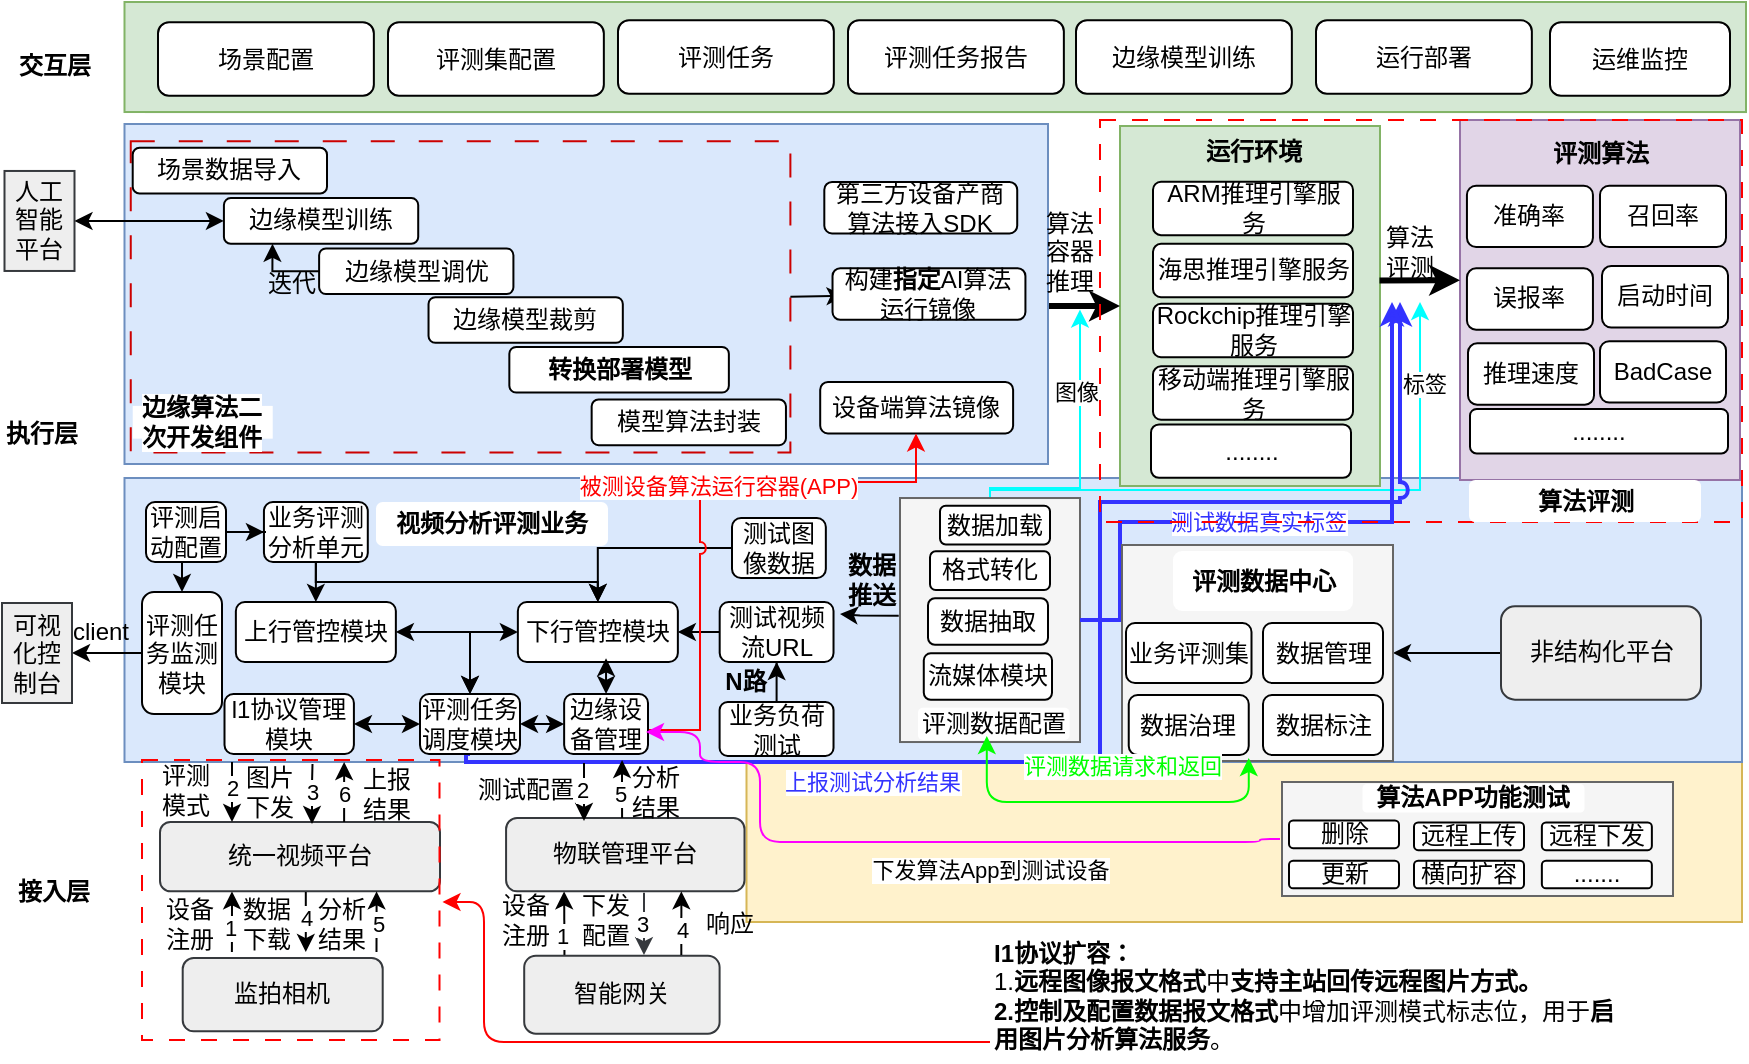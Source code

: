 <mxfile version="21.4.0" type="github">
  <diagram name="Page-1" id="bsfZX9qir-kHV4ePOipt">
    <mxGraphModel dx="1147" dy="712" grid="1" gridSize="10" guides="1" tooltips="1" connect="1" arrows="1" fold="1" page="1" pageScale="1" pageWidth="827" pageHeight="1169" math="0" shadow="0">
      <root>
        <mxCell id="0" />
        <mxCell id="1" parent="0" />
        <mxCell id="0-SAyh4j1Om2BQJU0ODs-10" value="" style="rounded=0;whiteSpace=wrap;html=1;fillColor=#fff2cc;strokeColor=#d6b656;" vertex="1" parent="1">
          <mxGeometry x="392.25" y="420" width="497.75" height="80" as="geometry" />
        </mxCell>
        <mxCell id="0gdX41yuawXqDvsZ0Xbq-2" style="edgeStyle=orthogonalEdgeStyle;rounded=0;orthogonalLoop=1;jettySize=auto;html=1;startArrow=none;startFill=0;endArrow=classic;endFill=1;" parent="1" edge="1">
          <mxGeometry relative="1" as="geometry">
            <mxPoint x="301.07" y="484.67" as="targetPoint" />
            <mxPoint x="301.25" y="520" as="sourcePoint" />
          </mxGeometry>
        </mxCell>
        <mxCell id="0gdX41yuawXqDvsZ0Xbq-3" value="1" style="edgeLabel;html=1;align=center;verticalAlign=middle;resizable=0;points=[];" parent="0gdX41yuawXqDvsZ0Xbq-2" vertex="1" connectable="0">
          <mxGeometry x="-0.142" relative="1" as="geometry">
            <mxPoint x="-1" y="2" as="offset" />
          </mxGeometry>
        </mxCell>
        <mxCell id="0gdX41yuawXqDvsZ0Xbq-6" value="" style="rounded=0;whiteSpace=wrap;html=1;fillColor=#dae8fc;strokeColor=#6c8ebf;" parent="1" vertex="1">
          <mxGeometry x="81.25" y="278" width="808.75" height="142" as="geometry" />
        </mxCell>
        <mxCell id="0gdX41yuawXqDvsZ0Xbq-7" value="" style="rounded=0;whiteSpace=wrap;html=1;fillColor=none;" parent="1" vertex="1">
          <mxGeometry x="92" y="40.01" width="800" height="55" as="geometry" />
        </mxCell>
        <mxCell id="0gdX41yuawXqDvsZ0Xbq-8" value="&lt;b&gt;交互层&lt;/b&gt;" style="rounded=0;whiteSpace=wrap;html=1;strokeColor=none;" parent="1" vertex="1">
          <mxGeometry x="21.25" y="49.17" width="51" height="45" as="geometry" />
        </mxCell>
        <mxCell id="0gdX41yuawXqDvsZ0Xbq-9" value="" style="group;fillColor=#d5e8d4;strokeColor=#82b366;container=0;" parent="1" vertex="1" connectable="0">
          <mxGeometry x="81.25" y="40" width="810.75" height="55.01" as="geometry" />
        </mxCell>
        <mxCell id="0gdX41yuawXqDvsZ0Xbq-10" value="场景配置" style="rounded=1;whiteSpace=wrap;html=1;" parent="1" vertex="1">
          <mxGeometry x="98.004" y="50.167" width="107.925" height="36.667" as="geometry" />
        </mxCell>
        <mxCell id="0gdX41yuawXqDvsZ0Xbq-11" value="评测集配置" style="rounded=1;whiteSpace=wrap;html=1;" parent="1" vertex="1">
          <mxGeometry x="213.0" y="50.167" width="107.925" height="36.667" as="geometry" />
        </mxCell>
        <mxCell id="0gdX41yuawXqDvsZ0Xbq-12" value="评测任务" style="rounded=1;whiteSpace=wrap;html=1;" parent="1" vertex="1">
          <mxGeometry x="327.996" y="49.167" width="107.925" height="36.667" as="geometry" />
        </mxCell>
        <mxCell id="0gdX41yuawXqDvsZ0Xbq-13" value="评测任务报告" style="rounded=1;whiteSpace=wrap;html=1;" parent="1" vertex="1">
          <mxGeometry x="443.003" y="49.167" width="107.925" height="36.667" as="geometry" />
        </mxCell>
        <mxCell id="0gdX41yuawXqDvsZ0Xbq-14" value="运行部署" style="rounded=1;whiteSpace=wrap;html=1;" parent="1" vertex="1">
          <mxGeometry x="677.003" y="49.167" width="107.925" height="36.667" as="geometry" />
        </mxCell>
        <mxCell id="0gdX41yuawXqDvsZ0Xbq-15" value="边缘模型训练" style="rounded=1;whiteSpace=wrap;html=1;" parent="1" vertex="1">
          <mxGeometry x="557.003" y="49.167" width="107.925" height="36.667" as="geometry" />
        </mxCell>
        <mxCell id="0gdX41yuawXqDvsZ0Xbq-16" value="运维监控" style="rounded=1;whiteSpace=wrap;html=1;" parent="1" vertex="1">
          <mxGeometry x="794" y="50.17" width="90" height="36.67" as="geometry" />
        </mxCell>
        <mxCell id="0gdX41yuawXqDvsZ0Xbq-17" value="智能网关" style="rounded=1;whiteSpace=wrap;html=1;fillColor=#eeeeee;strokeColor=#36393d;" parent="1" vertex="1">
          <mxGeometry x="281.1" y="516.83" width="97.7" height="39" as="geometry" />
        </mxCell>
        <mxCell id="0gdX41yuawXqDvsZ0Xbq-18" value="物联管理平台" style="rounded=1;whiteSpace=wrap;html=1;fillColor=#eeeeee;strokeColor=#36393d;" parent="1" vertex="1">
          <mxGeometry x="272.04" y="448" width="119.21" height="36.67" as="geometry" />
        </mxCell>
        <mxCell id="0gdX41yuawXqDvsZ0Xbq-19" value="" style="group" parent="1" vertex="1" connectable="0">
          <mxGeometry x="579" y="102" width="130" height="180" as="geometry" />
        </mxCell>
        <mxCell id="0gdX41yuawXqDvsZ0Xbq-20" value="" style="rounded=0;whiteSpace=wrap;html=1;fillColor=#d5e8d4;strokeColor=#82b366;" parent="0gdX41yuawXqDvsZ0Xbq-19" vertex="1">
          <mxGeometry width="130" height="180" as="geometry" />
        </mxCell>
        <mxCell id="0gdX41yuawXqDvsZ0Xbq-21" value="海思推理引擎服务" style="rounded=1;whiteSpace=wrap;html=1;" parent="0gdX41yuawXqDvsZ0Xbq-19" vertex="1">
          <mxGeometry x="16.5" y="58.916" width="100.0" height="26.684" as="geometry" />
        </mxCell>
        <mxCell id="0gdX41yuawXqDvsZ0Xbq-22" value="ARM推理引擎服务" style="rounded=1;whiteSpace=wrap;html=1;" parent="0gdX41yuawXqDvsZ0Xbq-19" vertex="1">
          <mxGeometry x="16.5" y="27.895" width="100.0" height="26.684" as="geometry" />
        </mxCell>
        <mxCell id="0gdX41yuawXqDvsZ0Xbq-23" value="Rockchip推理引擎服务" style="rounded=1;whiteSpace=wrap;html=1;" parent="0gdX41yuawXqDvsZ0Xbq-19" vertex="1">
          <mxGeometry x="16.5" y="88.937" width="100.0" height="26.684" as="geometry" />
        </mxCell>
        <mxCell id="0gdX41yuawXqDvsZ0Xbq-24" value="移动端推理引擎服务" style="rounded=1;whiteSpace=wrap;html=1;" parent="0gdX41yuawXqDvsZ0Xbq-19" vertex="1">
          <mxGeometry x="16.5" y="120.179" width="100.0" height="26.684" as="geometry" />
        </mxCell>
        <mxCell id="0gdX41yuawXqDvsZ0Xbq-25" value="........" style="rounded=1;whiteSpace=wrap;html=1;" parent="0gdX41yuawXqDvsZ0Xbq-19" vertex="1">
          <mxGeometry x="15.5" y="149.2" width="100.0" height="26.684" as="geometry" />
        </mxCell>
        <mxCell id="0gdX41yuawXqDvsZ0Xbq-26" value="&lt;b&gt;运行环境&lt;/b&gt;" style="text;html=1;strokeColor=none;fillColor=none;align=center;verticalAlign=middle;whiteSpace=wrap;rounded=0;container=0;movable=1;resizable=1;rotatable=1;deletable=1;editable=1;locked=0;connectable=1;" parent="0gdX41yuawXqDvsZ0Xbq-19" vertex="1">
          <mxGeometry x="30.62" y="-2.11" width="71.75" height="30" as="geometry" />
        </mxCell>
        <mxCell id="0gdX41yuawXqDvsZ0Xbq-27" value="" style="group;fillColor=#d5e8d4;strokeColor=#82b366;fillStyle=auto;movable=1;resizable=1;rotatable=1;deletable=1;editable=1;locked=0;connectable=1;" parent="1" vertex="1" connectable="0">
          <mxGeometry x="749" y="99" width="140" height="180" as="geometry" />
        </mxCell>
        <mxCell id="0gdX41yuawXqDvsZ0Xbq-28" value="" style="group;fillColor=#e1d5e7;strokeColor=#9673a6;container=0;movable=1;resizable=1;rotatable=1;deletable=1;editable=1;locked=0;connectable=1;" parent="0gdX41yuawXqDvsZ0Xbq-27" vertex="1" connectable="0">
          <mxGeometry width="140" height="180" as="geometry" />
        </mxCell>
        <mxCell id="0gdX41yuawXqDvsZ0Xbq-29" value="&lt;b&gt;评测算法&lt;/b&gt;" style="text;html=1;strokeColor=none;fillColor=none;align=center;verticalAlign=middle;whiteSpace=wrap;rounded=0;container=0;movable=1;resizable=1;rotatable=1;deletable=1;editable=1;locked=0;connectable=1;" parent="0gdX41yuawXqDvsZ0Xbq-27" vertex="1">
          <mxGeometry x="31.75" y="1.059" width="76.5" height="31.765" as="geometry" />
        </mxCell>
        <mxCell id="0gdX41yuawXqDvsZ0Xbq-30" value="准确率" style="rounded=1;whiteSpace=wrap;html=1;container=0;movable=1;resizable=1;rotatable=1;deletable=1;editable=1;locked=0;connectable=1;" parent="0gdX41yuawXqDvsZ0Xbq-27" vertex="1">
          <mxGeometry x="3.47" y="32.824" width="63" height="30.706" as="geometry" />
        </mxCell>
        <mxCell id="0gdX41yuawXqDvsZ0Xbq-31" value="........" style="rounded=1;whiteSpace=wrap;html=1;container=0;movable=1;resizable=1;rotatable=1;deletable=1;editable=1;locked=0;connectable=1;" parent="0gdX41yuawXqDvsZ0Xbq-27" vertex="1">
          <mxGeometry x="5" y="144.455" width="129" height="22.235" as="geometry" />
        </mxCell>
        <mxCell id="0gdX41yuawXqDvsZ0Xbq-32" value="召回率" style="rounded=1;whiteSpace=wrap;html=1;container=0;movable=1;resizable=1;rotatable=1;deletable=1;editable=1;locked=0;connectable=1;" parent="0gdX41yuawXqDvsZ0Xbq-27" vertex="1">
          <mxGeometry x="70" y="32.824" width="63" height="30.706" as="geometry" />
        </mxCell>
        <mxCell id="0gdX41yuawXqDvsZ0Xbq-33" value="误报率" style="rounded=1;whiteSpace=wrap;html=1;container=0;movable=1;resizable=1;rotatable=1;deletable=1;editable=1;locked=0;connectable=1;" parent="0gdX41yuawXqDvsZ0Xbq-27" vertex="1">
          <mxGeometry x="3.47" y="74.118" width="63" height="30.706" as="geometry" />
        </mxCell>
        <mxCell id="0gdX41yuawXqDvsZ0Xbq-34" value="启动时间" style="rounded=1;whiteSpace=wrap;html=1;container=0;movable=1;resizable=1;rotatable=1;deletable=1;editable=1;locked=0;connectable=1;" parent="0gdX41yuawXqDvsZ0Xbq-27" vertex="1">
          <mxGeometry x="71" y="73.059" width="63" height="30.706" as="geometry" />
        </mxCell>
        <mxCell id="0gdX41yuawXqDvsZ0Xbq-35" value="推理速度" style="rounded=1;whiteSpace=wrap;html=1;container=0;movable=1;resizable=1;rotatable=1;deletable=1;editable=1;locked=0;connectable=1;" parent="0gdX41yuawXqDvsZ0Xbq-27" vertex="1">
          <mxGeometry x="4" y="111.632" width="63" height="30.706" as="geometry" />
        </mxCell>
        <mxCell id="0gdX41yuawXqDvsZ0Xbq-36" value="BadCase" style="rounded=1;whiteSpace=wrap;html=1;container=0;movable=1;resizable=1;rotatable=1;deletable=1;editable=1;locked=0;connectable=1;" parent="0gdX41yuawXqDvsZ0Xbq-27" vertex="1">
          <mxGeometry x="70" y="110.573" width="63" height="30.706" as="geometry" />
        </mxCell>
        <mxCell id="0gdX41yuawXqDvsZ0Xbq-37" value="" style="endArrow=classic;html=1;rounded=0;entryX=0;entryY=0.445;entryDx=0;entryDy=0;strokeWidth=3;entryPerimeter=0;exitX=0.998;exitY=0.429;exitDx=0;exitDy=0;exitPerimeter=0;" parent="1" source="0gdX41yuawXqDvsZ0Xbq-20" target="0gdX41yuawXqDvsZ0Xbq-28" edge="1">
          <mxGeometry width="50" height="50" relative="1" as="geometry">
            <mxPoint x="703" y="185.36" as="sourcePoint" />
            <mxPoint x="736" y="185.65" as="targetPoint" />
          </mxGeometry>
        </mxCell>
        <mxCell id="0gdX41yuawXqDvsZ0Xbq-38" value="" style="endArrow=classic;html=1;rounded=0;entryX=0;entryY=0.5;entryDx=0;entryDy=0;strokeWidth=3;" parent="1" target="0gdX41yuawXqDvsZ0Xbq-20" edge="1">
          <mxGeometry width="50" height="50" relative="1" as="geometry">
            <mxPoint x="539" y="192" as="sourcePoint" />
            <mxPoint x="579" y="185.71" as="targetPoint" />
          </mxGeometry>
        </mxCell>
        <mxCell id="0gdX41yuawXqDvsZ0Xbq-39" value="" style="group" parent="1" vertex="1" connectable="0">
          <mxGeometry x="81.25" y="101" width="461.75" height="170" as="geometry" />
        </mxCell>
        <mxCell id="0gdX41yuawXqDvsZ0Xbq-40" value="" style="rounded=0;whiteSpace=wrap;html=1;fillColor=#dae8fc;strokeColor=#6c8ebf;" parent="0gdX41yuawXqDvsZ0Xbq-39" vertex="1">
          <mxGeometry width="461.75" height="170" as="geometry" />
        </mxCell>
        <mxCell id="0gdX41yuawXqDvsZ0Xbq-41" value="" style="group;fillColor=none;strokeColor=none;" parent="0gdX41yuawXqDvsZ0Xbq-39" vertex="1" connectable="0">
          <mxGeometry x="4.104" y="4.29" width="328.838" height="160" as="geometry" />
        </mxCell>
        <mxCell id="0gdX41yuawXqDvsZ0Xbq-42" value="" style="rounded=0;whiteSpace=wrap;html=1;dashed=1;dashPattern=12 12;fillColor=none;fillStyle=auto;strokeColor=#CC0000;gradientColor=#97d077;" parent="0gdX41yuawXqDvsZ0Xbq-41" vertex="1">
          <mxGeometry x="-0.976" y="4.29" width="329.814" height="155.71" as="geometry" />
        </mxCell>
        <mxCell id="0gdX41yuawXqDvsZ0Xbq-43" value="场景数据导入" style="rounded=1;whiteSpace=wrap;html=1;" parent="0gdX41yuawXqDvsZ0Xbq-41" vertex="1">
          <mxGeometry y="7.619" width="97.147" height="22.857" as="geometry" />
        </mxCell>
        <mxCell id="0gdX41yuawXqDvsZ0Xbq-44" value="边缘模型训练" style="rounded=1;whiteSpace=wrap;html=1;" parent="0gdX41yuawXqDvsZ0Xbq-41" vertex="1">
          <mxGeometry x="45.604" y="32.762" width="97.147" height="22.857" as="geometry" />
        </mxCell>
        <mxCell id="0gdX41yuawXqDvsZ0Xbq-45" style="edgeStyle=orthogonalEdgeStyle;rounded=0;orthogonalLoop=1;jettySize=auto;html=1;exitX=0;exitY=0.5;exitDx=0;exitDy=0;entryX=0.25;entryY=1;entryDx=0;entryDy=0;" parent="0gdX41yuawXqDvsZ0Xbq-41" source="0gdX41yuawXqDvsZ0Xbq-46" target="0gdX41yuawXqDvsZ0Xbq-44" edge="1">
          <mxGeometry relative="1" as="geometry" />
        </mxCell>
        <mxCell id="0gdX41yuawXqDvsZ0Xbq-46" value="边缘模型调优" style="rounded=1;whiteSpace=wrap;html=1;" parent="0gdX41yuawXqDvsZ0Xbq-41" vertex="1">
          <mxGeometry x="93.206" y="57.905" width="97.147" height="22.857" as="geometry" />
        </mxCell>
        <mxCell id="0gdX41yuawXqDvsZ0Xbq-47" value="边缘模型裁剪" style="rounded=1;whiteSpace=wrap;html=1;" parent="0gdX41yuawXqDvsZ0Xbq-41" vertex="1">
          <mxGeometry x="147.911" y="82.286" width="97.147" height="22.857" as="geometry" />
        </mxCell>
        <mxCell id="0gdX41yuawXqDvsZ0Xbq-48" value="模型算法封装" style="rounded=1;whiteSpace=wrap;html=1;" parent="0gdX41yuawXqDvsZ0Xbq-41" vertex="1">
          <mxGeometry x="229.478" y="133.429" width="97.147" height="22.857" as="geometry" />
        </mxCell>
        <mxCell id="0gdX41yuawXqDvsZ0Xbq-49" value="&lt;b&gt;转换部署模型&lt;/b&gt;" style="rounded=1;whiteSpace=wrap;html=1;" parent="0gdX41yuawXqDvsZ0Xbq-41" vertex="1">
          <mxGeometry x="188.318" y="107.15" width="109.758" height="22.86" as="geometry" />
        </mxCell>
        <mxCell id="0gdX41yuawXqDvsZ0Xbq-50" value="" style="endArrow=classic;html=1;rounded=0;exitX=1;exitY=0.5;exitDx=0;exitDy=0;" parent="0gdX41yuawXqDvsZ0Xbq-41" source="0gdX41yuawXqDvsZ0Xbq-42" edge="1">
          <mxGeometry width="50" height="50" relative="1" as="geometry">
            <mxPoint x="281.667" y="81.594" as="sourcePoint" />
            <mxPoint x="355.921" y="81.594" as="targetPoint" />
          </mxGeometry>
        </mxCell>
        <mxCell id="0gdX41yuawXqDvsZ0Xbq-51" value="迭代" style="text;html=1;strokeColor=none;fillColor=none;align=center;verticalAlign=middle;whiteSpace=wrap;rounded=0;" parent="0gdX41yuawXqDvsZ0Xbq-41" vertex="1">
          <mxGeometry x="61.228" y="68.58" width="35.914" height="13.71" as="geometry" />
        </mxCell>
        <mxCell id="0gdX41yuawXqDvsZ0Xbq-52" value="&lt;span style=&quot;background-color: rgb(255, 255, 255);&quot;&gt;边缘算法二次开发组件&lt;/span&gt;" style="text;html=1;strokeColor=none;fillColor=#FFFFFF;align=center;verticalAlign=middle;whiteSpace=wrap;rounded=0;fontStyle=1" parent="0gdX41yuawXqDvsZ0Xbq-41" vertex="1">
          <mxGeometry y="136.66" width="70.001" height="16.39" as="geometry" />
        </mxCell>
        <mxCell id="0gdX41yuawXqDvsZ0Xbq-53" value="构建&lt;b&gt;指定&lt;/b&gt;AI算法运行镜像" style="rounded=1;whiteSpace=wrap;html=1;" parent="0gdX41yuawXqDvsZ0Xbq-39" vertex="1">
          <mxGeometry x="354.008" y="72.14" width="96.454" height="25.71" as="geometry" />
        </mxCell>
        <mxCell id="0gdX41yuawXqDvsZ0Xbq-54" value="第三方设备产商算法接入SDK" style="rounded=1;whiteSpace=wrap;html=1;" parent="0gdX41yuawXqDvsZ0Xbq-39" vertex="1">
          <mxGeometry x="349.904" y="29" width="96.454" height="25.71" as="geometry" />
        </mxCell>
        <mxCell id="0gdX41yuawXqDvsZ0Xbq-55" value="设备端算法镜像" style="rounded=1;whiteSpace=wrap;html=1;" parent="0gdX41yuawXqDvsZ0Xbq-39" vertex="1">
          <mxGeometry x="347.852" y="129" width="96.454" height="25.71" as="geometry" />
        </mxCell>
        <mxCell id="0gdX41yuawXqDvsZ0Xbq-56" value="算法评测" style="text;html=1;strokeColor=none;fillColor=none;align=center;verticalAlign=middle;whiteSpace=wrap;rounded=0;" parent="1" vertex="1">
          <mxGeometry x="709" y="150" width="30" height="29" as="geometry" />
        </mxCell>
        <mxCell id="0gdX41yuawXqDvsZ0Xbq-57" value="&lt;b style=&quot;border-color: var(--border-color);&quot;&gt;接入层&lt;/b&gt;" style="rounded=0;whiteSpace=wrap;html=1;strokeColor=none;" parent="1" vertex="1">
          <mxGeometry x="21.25" y="428" width="50" height="114" as="geometry" />
        </mxCell>
        <mxCell id="0gdX41yuawXqDvsZ0Xbq-58" value="人工智能平台" style="rounded=0;whiteSpace=wrap;html=1;fillColor=#eeeeee;strokeColor=#36393d;" parent="1" vertex="1">
          <mxGeometry x="21.25" y="124.48" width="35" height="50" as="geometry" />
        </mxCell>
        <mxCell id="0gdX41yuawXqDvsZ0Xbq-59" style="edgeStyle=orthogonalEdgeStyle;rounded=0;orthogonalLoop=1;jettySize=auto;html=1;exitX=0;exitY=0.5;exitDx=0;exitDy=0;startArrow=classic;startFill=1;" parent="1" source="0gdX41yuawXqDvsZ0Xbq-44" target="0gdX41yuawXqDvsZ0Xbq-58" edge="1">
          <mxGeometry relative="1" as="geometry" />
        </mxCell>
        <mxCell id="0gdX41yuawXqDvsZ0Xbq-60" value="视频分析评测业务" style="rounded=1;whiteSpace=wrap;html=1;strokeColor=none;fontStyle=1" parent="1" vertex="1">
          <mxGeometry x="207" y="290" width="116" height="22" as="geometry" />
        </mxCell>
        <mxCell id="0gdX41yuawXqDvsZ0Xbq-61" style="edgeStyle=orthogonalEdgeStyle;rounded=0;orthogonalLoop=1;jettySize=auto;html=1;exitX=0.5;exitY=0;exitDx=0;exitDy=0;entryX=0.5;entryY=1;entryDx=0;entryDy=0;startArrow=none;startFill=0;" parent="1" edge="1">
          <mxGeometry relative="1" as="geometry">
            <mxPoint x="135" y="484.67" as="targetPoint" />
            <mxPoint x="134.95" y="515.01" as="sourcePoint" />
            <Array as="points">
              <mxPoint x="135.25" y="490" />
              <mxPoint x="135.25" y="490" />
            </Array>
          </mxGeometry>
        </mxCell>
        <mxCell id="0gdX41yuawXqDvsZ0Xbq-62" value="1" style="edgeLabel;html=1;align=center;verticalAlign=middle;resizable=0;points=[];" parent="0gdX41yuawXqDvsZ0Xbq-61" vertex="1" connectable="0">
          <mxGeometry x="0.712" relative="1" as="geometry">
            <mxPoint x="-1" y="14" as="offset" />
          </mxGeometry>
        </mxCell>
        <mxCell id="0gdX41yuawXqDvsZ0Xbq-63" value="监拍相机" style="rounded=1;whiteSpace=wrap;html=1;fillColor=#eeeeee;strokeColor=#36393d;" parent="1" vertex="1">
          <mxGeometry x="110.35" y="518" width="100" height="36.66" as="geometry" />
        </mxCell>
        <mxCell id="0gdX41yuawXqDvsZ0Xbq-64" value="统一视频平台" style="rounded=1;whiteSpace=wrap;html=1;fillColor=#eeeeee;strokeColor=#36393d;" parent="1" vertex="1">
          <mxGeometry x="99" y="450" width="140" height="34.67" as="geometry" />
        </mxCell>
        <mxCell id="0gdX41yuawXqDvsZ0Xbq-65" style="edgeStyle=orthogonalEdgeStyle;rounded=0;orthogonalLoop=1;jettySize=auto;html=1;startArrow=classic;startFill=1;endArrow=none;endFill=0;" parent="1" edge="1">
          <mxGeometry relative="1" as="geometry">
            <mxPoint x="135" y="420" as="targetPoint" />
            <mxPoint x="135.0" y="450" as="sourcePoint" />
            <Array as="points">
              <mxPoint x="135.25" y="430" />
              <mxPoint x="135.25" y="430" />
            </Array>
          </mxGeometry>
        </mxCell>
        <mxCell id="0gdX41yuawXqDvsZ0Xbq-66" value="2" style="edgeLabel;html=1;align=center;verticalAlign=middle;resizable=0;points=[];" parent="0gdX41yuawXqDvsZ0Xbq-65" vertex="1" connectable="0">
          <mxGeometry x="0.158" relative="1" as="geometry">
            <mxPoint as="offset" />
          </mxGeometry>
        </mxCell>
        <mxCell id="0gdX41yuawXqDvsZ0Xbq-67" value="" style="group" parent="1" vertex="1" connectable="0">
          <mxGeometry x="469" y="290" width="90" height="122" as="geometry" />
        </mxCell>
        <mxCell id="0gdX41yuawXqDvsZ0Xbq-68" style="edgeStyle=orthogonalEdgeStyle;rounded=0;orthogonalLoop=1;jettySize=auto;html=1;exitX=0.5;exitY=0;exitDx=0;exitDy=0;strokeColor=#00FFFF;" parent="0gdX41yuawXqDvsZ0Xbq-67" edge="1">
          <mxGeometry relative="1" as="geometry">
            <mxPoint x="90" y="-96.195" as="targetPoint" />
            <mxPoint x="45" y="0.016" as="sourcePoint" />
            <Array as="points">
              <mxPoint x="45" y="-6.927" />
              <mxPoint x="90" y="-6.927" />
            </Array>
          </mxGeometry>
        </mxCell>
        <mxCell id="0gdX41yuawXqDvsZ0Xbq-69" value="图像" style="edgeLabel;html=1;align=center;verticalAlign=middle;resizable=0;points=[];" parent="0gdX41yuawXqDvsZ0Xbq-68" vertex="1" connectable="0">
          <mxGeometry x="0.234" y="2" relative="1" as="geometry">
            <mxPoint y="-13" as="offset" />
          </mxGeometry>
        </mxCell>
        <mxCell id="0gdX41yuawXqDvsZ0Xbq-70" style="edgeStyle=orthogonalEdgeStyle;rounded=0;orthogonalLoop=1;jettySize=auto;html=1;exitX=0.5;exitY=0;exitDx=0;exitDy=0;strokeColor=#00FFFF;" parent="0gdX41yuawXqDvsZ0Xbq-67" edge="1">
          <mxGeometry relative="1" as="geometry">
            <mxPoint x="260" y="-100" as="targetPoint" />
            <mxPoint x="45" y="2.016" as="sourcePoint" />
            <Array as="points">
              <mxPoint x="45" y="-6" />
              <mxPoint x="260" y="-6" />
            </Array>
          </mxGeometry>
        </mxCell>
        <mxCell id="0gdX41yuawXqDvsZ0Xbq-71" value="标签" style="edgeLabel;html=1;align=center;verticalAlign=middle;resizable=0;points=[];" parent="0gdX41yuawXqDvsZ0Xbq-70" vertex="1" connectable="0">
          <mxGeometry x="0.613" y="1" relative="1" as="geometry">
            <mxPoint x="3" y="-21" as="offset" />
          </mxGeometry>
        </mxCell>
        <mxCell id="0gdX41yuawXqDvsZ0Xbq-72" value="" style="rounded=0;whiteSpace=wrap;html=1;fillColor=#f5f5f5;fontColor=#333333;strokeColor=#666666;" parent="0gdX41yuawXqDvsZ0Xbq-67" vertex="1">
          <mxGeometry y="-1.984" width="90" height="122.0" as="geometry" />
        </mxCell>
        <mxCell id="0gdX41yuawXqDvsZ0Xbq-73" value="数据加载" style="rounded=1;whiteSpace=wrap;html=1;" parent="0gdX41yuawXqDvsZ0Xbq-67" vertex="1">
          <mxGeometry x="20" y="1.835" width="55" height="19.371" as="geometry" />
        </mxCell>
        <mxCell id="0gdX41yuawXqDvsZ0Xbq-74" value="格式转化" style="rounded=1;whiteSpace=wrap;html=1;" parent="0gdX41yuawXqDvsZ0Xbq-67" vertex="1">
          <mxGeometry x="15" y="24.666" width="60" height="19.367" as="geometry" />
        </mxCell>
        <mxCell id="0gdX41yuawXqDvsZ0Xbq-75" value="数据抽取" style="rounded=1;whiteSpace=wrap;html=1;" parent="0gdX41yuawXqDvsZ0Xbq-67" vertex="1">
          <mxGeometry x="14" y="48.125" width="60" height="23.241" as="geometry" />
        </mxCell>
        <mxCell id="0gdX41yuawXqDvsZ0Xbq-76" value="&lt;span style=&quot;background-color: rgb(255, 255, 255);&quot;&gt;评测数据配置&lt;/span&gt;" style="rounded=1;whiteSpace=wrap;html=1;strokeColor=none;fillColor=#FFFFFF;" parent="0gdX41yuawXqDvsZ0Xbq-67" vertex="1">
          <mxGeometry x="9" y="102.857" width="75.79" height="16.167" as="geometry" />
        </mxCell>
        <mxCell id="0gdX41yuawXqDvsZ0Xbq-77" value="流媒体模块" style="rounded=1;whiteSpace=wrap;html=1;" parent="0gdX41yuawXqDvsZ0Xbq-67" vertex="1">
          <mxGeometry x="11.89" y="75.65" width="64.11" height="23.24" as="geometry" />
        </mxCell>
        <mxCell id="0gdX41yuawXqDvsZ0Xbq-78" style="edgeStyle=orthogonalEdgeStyle;rounded=0;orthogonalLoop=1;jettySize=auto;html=1;entryX=1;entryY=0.5;entryDx=0;entryDy=0;exitX=-0.007;exitY=0.482;exitDx=0;exitDy=0;exitPerimeter=0;" parent="1" source="0gdX41yuawXqDvsZ0Xbq-72" edge="1">
          <mxGeometry relative="1" as="geometry">
            <mxPoint x="469" y="347.486" as="sourcePoint" />
            <mxPoint x="439" y="346" as="targetPoint" />
            <Array as="points">
              <mxPoint x="449" y="346" />
            </Array>
          </mxGeometry>
        </mxCell>
        <mxCell id="0gdX41yuawXqDvsZ0Xbq-79" value="测试图像数据" style="rounded=1;whiteSpace=wrap;html=1;" parent="1" vertex="1">
          <mxGeometry x="385" y="298" width="46.92" height="30" as="geometry" />
        </mxCell>
        <mxCell id="0gdX41yuawXqDvsZ0Xbq-80" value="测试视频流URL" style="rounded=1;whiteSpace=wrap;html=1;" parent="1" vertex="1">
          <mxGeometry x="378.84" y="340" width="56.92" height="30" as="geometry" />
        </mxCell>
        <mxCell id="0gdX41yuawXqDvsZ0Xbq-81" value="业务评测分析单元" style="rounded=1;whiteSpace=wrap;html=1;" parent="1" vertex="1">
          <mxGeometry x="150.97" y="290" width="51.93" height="30" as="geometry" />
        </mxCell>
        <mxCell id="0gdX41yuawXqDvsZ0Xbq-82" value="上行管控模块" style="rounded=1;whiteSpace=wrap;html=1;" parent="1" vertex="1">
          <mxGeometry x="136.93" y="340" width="80" height="30" as="geometry" />
        </mxCell>
        <mxCell id="0gdX41yuawXqDvsZ0Xbq-83" style="edgeStyle=orthogonalEdgeStyle;rounded=0;orthogonalLoop=1;jettySize=auto;html=1;exitX=0.5;exitY=1;exitDx=0;exitDy=0;entryX=0.5;entryY=0;entryDx=0;entryDy=0;" parent="1" source="0gdX41yuawXqDvsZ0Xbq-81" target="0gdX41yuawXqDvsZ0Xbq-82" edge="1">
          <mxGeometry relative="1" as="geometry" />
        </mxCell>
        <mxCell id="0gdX41yuawXqDvsZ0Xbq-84" value="下行管控模块" style="rounded=1;whiteSpace=wrap;html=1;" parent="1" vertex="1">
          <mxGeometry x="277.93" y="340" width="80" height="30" as="geometry" />
        </mxCell>
        <mxCell id="0gdX41yuawXqDvsZ0Xbq-85" style="edgeStyle=orthogonalEdgeStyle;rounded=0;orthogonalLoop=1;jettySize=auto;html=1;exitX=0;exitY=0.5;exitDx=0;exitDy=0;entryX=0.5;entryY=0;entryDx=0;entryDy=0;" parent="1" source="0gdX41yuawXqDvsZ0Xbq-79" target="0gdX41yuawXqDvsZ0Xbq-84" edge="1">
          <mxGeometry relative="1" as="geometry" />
        </mxCell>
        <mxCell id="0gdX41yuawXqDvsZ0Xbq-86" style="edgeStyle=orthogonalEdgeStyle;rounded=0;orthogonalLoop=1;jettySize=auto;html=1;entryX=1;entryY=0.5;entryDx=0;entryDy=0;" parent="1" source="0gdX41yuawXqDvsZ0Xbq-80" target="0gdX41yuawXqDvsZ0Xbq-84" edge="1">
          <mxGeometry relative="1" as="geometry" />
        </mxCell>
        <mxCell id="0gdX41yuawXqDvsZ0Xbq-87" style="edgeStyle=orthogonalEdgeStyle;rounded=0;orthogonalLoop=1;jettySize=auto;html=1;entryX=0.5;entryY=0;entryDx=0;entryDy=0;exitX=0.5;exitY=1;exitDx=0;exitDy=0;" parent="1" source="0gdX41yuawXqDvsZ0Xbq-81" target="0gdX41yuawXqDvsZ0Xbq-84" edge="1">
          <mxGeometry relative="1" as="geometry">
            <mxPoint x="161" y="320" as="sourcePoint" />
            <Array as="points">
              <mxPoint x="177" y="330" />
              <mxPoint x="318" y="330" />
            </Array>
          </mxGeometry>
        </mxCell>
        <mxCell id="0gdX41yuawXqDvsZ0Xbq-88" style="edgeStyle=orthogonalEdgeStyle;rounded=0;orthogonalLoop=1;jettySize=auto;html=1;exitX=0.5;exitY=1;exitDx=0;exitDy=0;strokeColor=#3333FF;strokeWidth=2;jumpStyle=arc;" parent="1" source="0gdX41yuawXqDvsZ0Xbq-90" edge="1">
          <mxGeometry relative="1" as="geometry">
            <mxPoint x="719" y="190" as="targetPoint" />
            <Array as="points">
              <mxPoint x="252" y="420" />
              <mxPoint x="569" y="420" />
              <mxPoint x="569" y="290" />
              <mxPoint x="719" y="290" />
            </Array>
          </mxGeometry>
        </mxCell>
        <mxCell id="0gdX41yuawXqDvsZ0Xbq-89" value="&lt;font color=&quot;#3333ff&quot;&gt;上报测试分析结果&lt;/font&gt;" style="edgeLabel;html=1;align=center;verticalAlign=middle;resizable=0;points=[];" parent="0gdX41yuawXqDvsZ0Xbq-88" vertex="1" connectable="0">
          <mxGeometry x="0.914" y="1" relative="1" as="geometry">
            <mxPoint x="-263" y="210" as="offset" />
          </mxGeometry>
        </mxCell>
        <mxCell id="0gdX41yuawXqDvsZ0Xbq-90" value="评测任务调度模块" style="rounded=1;whiteSpace=wrap;html=1;" parent="1" vertex="1">
          <mxGeometry x="229" y="386" width="50" height="30" as="geometry" />
        </mxCell>
        <mxCell id="0gdX41yuawXqDvsZ0Xbq-91" style="edgeStyle=orthogonalEdgeStyle;rounded=0;orthogonalLoop=1;jettySize=auto;html=1;exitX=1;exitY=0.5;exitDx=0;exitDy=0;entryX=0.5;entryY=0;entryDx=0;entryDy=0;startArrow=classic;startFill=1;" parent="1" source="0gdX41yuawXqDvsZ0Xbq-82" target="0gdX41yuawXqDvsZ0Xbq-90" edge="1">
          <mxGeometry relative="1" as="geometry" />
        </mxCell>
        <mxCell id="0gdX41yuawXqDvsZ0Xbq-92" style="edgeStyle=orthogonalEdgeStyle;rounded=0;orthogonalLoop=1;jettySize=auto;html=1;exitX=0;exitY=0.5;exitDx=0;exitDy=0;entryX=0.5;entryY=0;entryDx=0;entryDy=0;startArrow=classic;startFill=1;" parent="1" source="0gdX41yuawXqDvsZ0Xbq-84" target="0gdX41yuawXqDvsZ0Xbq-90" edge="1">
          <mxGeometry relative="1" as="geometry">
            <mxPoint x="249" y="370" as="targetPoint" />
          </mxGeometry>
        </mxCell>
        <mxCell id="0gdX41yuawXqDvsZ0Xbq-93" style="edgeStyle=orthogonalEdgeStyle;rounded=0;orthogonalLoop=1;jettySize=auto;html=1;entryX=0;entryY=0.5;entryDx=0;entryDy=0;" parent="1" source="0gdX41yuawXqDvsZ0Xbq-94" target="0gdX41yuawXqDvsZ0Xbq-81" edge="1">
          <mxGeometry relative="1" as="geometry" />
        </mxCell>
        <mxCell id="0gdX41yuawXqDvsZ0Xbq-94" value="评测启动配置" style="rounded=1;whiteSpace=wrap;html=1;" parent="1" vertex="1">
          <mxGeometry x="92" y="290" width="40" height="30" as="geometry" />
        </mxCell>
        <mxCell id="0gdX41yuawXqDvsZ0Xbq-95" style="edgeStyle=orthogonalEdgeStyle;rounded=0;orthogonalLoop=1;jettySize=auto;html=1;exitX=1;exitY=0.5;exitDx=0;exitDy=0;entryX=0;entryY=0.5;entryDx=0;entryDy=0;startArrow=classic;startFill=1;" parent="1" source="0gdX41yuawXqDvsZ0Xbq-96" target="0gdX41yuawXqDvsZ0Xbq-90" edge="1">
          <mxGeometry relative="1" as="geometry" />
        </mxCell>
        <mxCell id="0gdX41yuawXqDvsZ0Xbq-96" value="l1协议管理模块" style="rounded=1;whiteSpace=wrap;html=1;" parent="1" vertex="1">
          <mxGeometry x="131.25" y="386" width="64.7" height="30" as="geometry" />
        </mxCell>
        <mxCell id="0gdX41yuawXqDvsZ0Xbq-97" style="edgeStyle=orthogonalEdgeStyle;rounded=0;orthogonalLoop=1;jettySize=auto;html=1;exitX=0.5;exitY=1;exitDx=0;exitDy=0;entryX=0.5;entryY=0;entryDx=0;entryDy=0;startArrow=classic;startFill=1;endArrow=none;endFill=0;" parent="1" edge="1">
          <mxGeometry relative="1" as="geometry">
            <mxPoint x="330.035" y="419.0" as="sourcePoint" />
            <mxPoint x="330.04" y="448" as="targetPoint" />
            <Array as="points">
              <mxPoint x="330.25" y="430" />
              <mxPoint x="330.25" y="430" />
            </Array>
          </mxGeometry>
        </mxCell>
        <mxCell id="0gdX41yuawXqDvsZ0Xbq-98" value="5" style="edgeLabel;html=1;align=center;verticalAlign=middle;resizable=0;points=[];" parent="0gdX41yuawXqDvsZ0Xbq-97" vertex="1" connectable="0">
          <mxGeometry x="0.163" relative="1" as="geometry">
            <mxPoint x="-1" as="offset" />
          </mxGeometry>
        </mxCell>
        <mxCell id="0gdX41yuawXqDvsZ0Xbq-99" style="edgeStyle=orthogonalEdgeStyle;rounded=0;orthogonalLoop=1;jettySize=auto;html=1;exitX=0.5;exitY=0;exitDx=0;exitDy=0;entryX=0.551;entryY=0.938;entryDx=0;entryDy=0;entryPerimeter=0;startArrow=classic;startFill=1;" parent="1" source="0gdX41yuawXqDvsZ0Xbq-104" target="0gdX41yuawXqDvsZ0Xbq-84" edge="1">
          <mxGeometry relative="1" as="geometry" />
        </mxCell>
        <mxCell id="0gdX41yuawXqDvsZ0Xbq-100" style="edgeStyle=orthogonalEdgeStyle;rounded=0;orthogonalLoop=1;jettySize=auto;html=1;exitX=1;exitY=0.5;exitDx=0;exitDy=0;entryX=0.5;entryY=1;entryDx=0;entryDy=0;jumpStyle=arc;strokeColor=#FF0000;" parent="1" source="0gdX41yuawXqDvsZ0Xbq-104" target="0gdX41yuawXqDvsZ0Xbq-55" edge="1">
          <mxGeometry relative="1" as="geometry">
            <Array as="points">
              <mxPoint x="343" y="404" />
              <mxPoint x="369" y="404" />
              <mxPoint x="369" y="280" />
              <mxPoint x="477" y="280" />
              <mxPoint x="477" y="256" />
            </Array>
          </mxGeometry>
        </mxCell>
        <mxCell id="0gdX41yuawXqDvsZ0Xbq-101" value="&lt;font color=&quot;#ff0000&quot;&gt;被测设备算法运行容器(APP)&lt;/font&gt;" style="edgeLabel;html=1;align=center;verticalAlign=middle;resizable=0;points=[];" parent="0gdX41yuawXqDvsZ0Xbq-100" vertex="1" connectable="0">
          <mxGeometry x="0.306" y="1" relative="1" as="geometry">
            <mxPoint x="-25" y="3" as="offset" />
          </mxGeometry>
        </mxCell>
        <mxCell id="0gdX41yuawXqDvsZ0Xbq-104" value="边缘设备管理" style="rounded=1;whiteSpace=wrap;html=1;" parent="1" vertex="1">
          <mxGeometry x="301.07" y="386" width="41.93" height="30" as="geometry" />
        </mxCell>
        <mxCell id="0gdX41yuawXqDvsZ0Xbq-105" style="edgeStyle=orthogonalEdgeStyle;rounded=0;orthogonalLoop=1;jettySize=auto;html=1;exitX=1;exitY=0.5;exitDx=0;exitDy=0;entryX=0;entryY=0.5;entryDx=0;entryDy=0;startArrow=classic;startFill=1;" parent="1" source="0gdX41yuawXqDvsZ0Xbq-90" target="0gdX41yuawXqDvsZ0Xbq-104" edge="1">
          <mxGeometry relative="1" as="geometry" />
        </mxCell>
        <mxCell id="0gdX41yuawXqDvsZ0Xbq-106" value="&lt;b&gt;数据推送&lt;/b&gt;" style="text;html=1;strokeColor=none;fillColor=none;align=center;verticalAlign=middle;whiteSpace=wrap;rounded=0;" parent="1" vertex="1">
          <mxGeometry x="440" y="314" width="30" height="30" as="geometry" />
        </mxCell>
        <mxCell id="0gdX41yuawXqDvsZ0Xbq-107" style="edgeStyle=orthogonalEdgeStyle;rounded=0;orthogonalLoop=1;jettySize=auto;html=1;exitX=1;exitY=0.5;exitDx=0;exitDy=0;entryX=1;entryY=0.5;entryDx=0;entryDy=0;" parent="1" source="0gdX41yuawXqDvsZ0Xbq-82" target="0gdX41yuawXqDvsZ0Xbq-82" edge="1">
          <mxGeometry relative="1" as="geometry" />
        </mxCell>
        <mxCell id="0gdX41yuawXqDvsZ0Xbq-108" style="edgeStyle=orthogonalEdgeStyle;rounded=0;orthogonalLoop=1;jettySize=auto;html=1;exitX=1;exitY=0.5;exitDx=0;exitDy=0;strokeColor=#3333FF;strokeWidth=2;" parent="1" source="0gdX41yuawXqDvsZ0Xbq-72" edge="1">
          <mxGeometry relative="1" as="geometry">
            <mxPoint x="715" y="190" as="targetPoint" />
            <Array as="points">
              <mxPoint x="579" y="349" />
              <mxPoint x="579" y="300" />
              <mxPoint x="715" y="300" />
            </Array>
          </mxGeometry>
        </mxCell>
        <mxCell id="0gdX41yuawXqDvsZ0Xbq-109" value="&lt;font color=&quot;#3333ff&quot;&gt;测试数据真实标签&lt;/font&gt;" style="edgeLabel;html=1;align=center;verticalAlign=middle;resizable=0;points=[];" parent="0gdX41yuawXqDvsZ0Xbq-108" vertex="1" connectable="0">
          <mxGeometry x="-0.125" relative="1" as="geometry">
            <mxPoint as="offset" />
          </mxGeometry>
        </mxCell>
        <mxCell id="0gdX41yuawXqDvsZ0Xbq-110" style="edgeStyle=orthogonalEdgeStyle;rounded=0;orthogonalLoop=1;jettySize=auto;html=1;entryX=0.5;entryY=1;entryDx=0;entryDy=0;" parent="1" source="0gdX41yuawXqDvsZ0Xbq-111" target="0gdX41yuawXqDvsZ0Xbq-80" edge="1">
          <mxGeometry relative="1" as="geometry" />
        </mxCell>
        <mxCell id="0gdX41yuawXqDvsZ0Xbq-111" value="业务负荷测试" style="rounded=1;whiteSpace=wrap;html=1;" parent="1" vertex="1">
          <mxGeometry x="378.8" y="390" width="56.96" height="27" as="geometry" />
        </mxCell>
        <mxCell id="0gdX41yuawXqDvsZ0Xbq-112" value="&lt;b&gt;N路&lt;/b&gt;" style="text;html=1;strokeColor=none;fillColor=none;align=center;verticalAlign=middle;whiteSpace=wrap;rounded=0;" parent="1" vertex="1">
          <mxGeometry x="376.8" y="372" width="30" height="16" as="geometry" />
        </mxCell>
        <mxCell id="0gdX41yuawXqDvsZ0Xbq-120" value="评测任务监测模块" style="rounded=1;whiteSpace=wrap;html=1;" parent="1" vertex="1">
          <mxGeometry x="90" y="335" width="40" height="61" as="geometry" />
        </mxCell>
        <mxCell id="0gdX41yuawXqDvsZ0Xbq-121" style="edgeStyle=orthogonalEdgeStyle;rounded=0;orthogonalLoop=1;jettySize=auto;html=1;exitX=0.5;exitY=1;exitDx=0;exitDy=0;entryX=0.5;entryY=0;entryDx=0;entryDy=0;" parent="1" source="0gdX41yuawXqDvsZ0Xbq-94" target="0gdX41yuawXqDvsZ0Xbq-120" edge="1">
          <mxGeometry relative="1" as="geometry" />
        </mxCell>
        <mxCell id="0gdX41yuawXqDvsZ0Xbq-122" style="edgeStyle=orthogonalEdgeStyle;rounded=0;orthogonalLoop=1;jettySize=auto;html=1;exitX=1;exitY=0.5;exitDx=0;exitDy=0;entryX=0;entryY=0.5;entryDx=0;entryDy=0;startArrow=classic;startFill=1;endArrow=none;endFill=0;" parent="1" source="0gdX41yuawXqDvsZ0Xbq-123" target="0gdX41yuawXqDvsZ0Xbq-120" edge="1">
          <mxGeometry relative="1" as="geometry" />
        </mxCell>
        <mxCell id="0gdX41yuawXqDvsZ0Xbq-123" value="可视化控制台" style="rounded=0;whiteSpace=wrap;html=1;fillColor=#eeeeee;strokeColor=#36393d;" parent="1" vertex="1">
          <mxGeometry x="20" y="340.5" width="35" height="50" as="geometry" />
        </mxCell>
        <mxCell id="0gdX41yuawXqDvsZ0Xbq-124" value="client" style="text;html=1;strokeColor=none;fillColor=none;align=center;verticalAlign=middle;whiteSpace=wrap;rounded=0;" parent="1" vertex="1">
          <mxGeometry x="58.25" y="346" width="23" height="18" as="geometry" />
        </mxCell>
        <mxCell id="0-SAyh4j1Om2BQJU0ODs-2" style="edgeStyle=orthogonalEdgeStyle;rounded=0;orthogonalLoop=1;jettySize=auto;html=1;exitX=0;exitY=0.5;exitDx=0;exitDy=0;entryX=1;entryY=0.5;entryDx=0;entryDy=0;" edge="1" parent="1" source="0gdX41yuawXqDvsZ0Xbq-125" target="0gdX41yuawXqDvsZ0Xbq-128">
          <mxGeometry relative="1" as="geometry" />
        </mxCell>
        <mxCell id="0gdX41yuawXqDvsZ0Xbq-125" value="非结构化平台" style="rounded=1;whiteSpace=wrap;html=1;fillColor=#eeeeee;strokeColor=#36393d;" parent="1" vertex="1">
          <mxGeometry x="769.5" y="342.16" width="100" height="46.67" as="geometry" />
        </mxCell>
        <mxCell id="0gdX41yuawXqDvsZ0Xbq-128" value="" style="rounded=0;whiteSpace=wrap;html=1;fillColor=#f5f5f5;fontColor=#333333;strokeColor=#666666;" parent="1" vertex="1">
          <mxGeometry x="580" y="311.5" width="135.5" height="108" as="geometry" />
        </mxCell>
        <mxCell id="0gdX41yuawXqDvsZ0Xbq-130" value="评测数据中心" style="rounded=1;whiteSpace=wrap;html=1;strokeColor=none;fontStyle=1" parent="1" vertex="1">
          <mxGeometry x="605.5" y="314.5" width="90" height="30" as="geometry" />
        </mxCell>
        <mxCell id="0gdX41yuawXqDvsZ0Xbq-131" value="数据治理" style="rounded=1;whiteSpace=wrap;html=1;strokeColor=default;" parent="1" vertex="1">
          <mxGeometry x="583.37" y="386.5" width="60" height="30" as="geometry" />
        </mxCell>
        <mxCell id="0gdX41yuawXqDvsZ0Xbq-132" value="数据标注" style="rounded=1;whiteSpace=wrap;html=1;strokeColor=default;" parent="1" vertex="1">
          <mxGeometry x="650.5" y="386.5" width="60" height="30" as="geometry" />
        </mxCell>
        <mxCell id="0gdX41yuawXqDvsZ0Xbq-133" value="业务评测集" style="rounded=1;whiteSpace=wrap;html=1;strokeColor=default;" parent="1" vertex="1">
          <mxGeometry x="582" y="350.5" width="62.75" height="30" as="geometry" />
        </mxCell>
        <mxCell id="0gdX41yuawXqDvsZ0Xbq-134" value="数据管理" style="rounded=1;whiteSpace=wrap;html=1;strokeColor=default;" parent="1" vertex="1">
          <mxGeometry x="650.5" y="350.5" width="60" height="30" as="geometry" />
        </mxCell>
        <mxCell id="0gdX41yuawXqDvsZ0Xbq-135" value="算法容器推理" style="text;html=1;strokeColor=none;fillColor=none;align=center;verticalAlign=middle;whiteSpace=wrap;rounded=0;" parent="1" vertex="1">
          <mxGeometry x="539" y="150" width="30" height="29" as="geometry" />
        </mxCell>
        <mxCell id="0gdX41yuawXqDvsZ0Xbq-136" style="edgeStyle=orthogonalEdgeStyle;rounded=0;orthogonalLoop=1;jettySize=auto;html=1;exitX=0.5;exitY=0;exitDx=0;exitDy=0;entryX=0.5;entryY=1;entryDx=0;entryDy=0;startArrow=none;startFill=0;" parent="1" edge="1">
          <mxGeometry relative="1" as="geometry">
            <mxPoint x="207.3" y="484.67" as="targetPoint" />
            <mxPoint x="207.25" y="515.01" as="sourcePoint" />
            <Array as="points">
              <mxPoint x="207.25" y="490" />
              <mxPoint x="207.25" y="490" />
            </Array>
          </mxGeometry>
        </mxCell>
        <mxCell id="0gdX41yuawXqDvsZ0Xbq-137" value="5" style="edgeLabel;html=1;align=center;verticalAlign=middle;resizable=0;points=[];" parent="0gdX41yuawXqDvsZ0Xbq-136" vertex="1" connectable="0">
          <mxGeometry x="-0.186" relative="1" as="geometry">
            <mxPoint y="-2" as="offset" />
          </mxGeometry>
        </mxCell>
        <mxCell id="0gdX41yuawXqDvsZ0Xbq-138" style="edgeStyle=orthogonalEdgeStyle;rounded=0;orthogonalLoop=1;jettySize=auto;html=1;exitX=0.5;exitY=0;exitDx=0;exitDy=0;entryX=0.5;entryY=1;entryDx=0;entryDy=0;startArrow=classic;startFill=1;endArrow=none;endFill=0;" parent="1" edge="1">
          <mxGeometry relative="1" as="geometry">
            <mxPoint x="171.9" y="485.01" as="targetPoint" />
            <mxPoint x="171.9" y="515.01" as="sourcePoint" />
            <Array as="points">
              <mxPoint x="172.25" y="500" />
              <mxPoint x="172.25" y="500" />
            </Array>
          </mxGeometry>
        </mxCell>
        <mxCell id="0gdX41yuawXqDvsZ0Xbq-139" value="4" style="edgeLabel;html=1;align=center;verticalAlign=middle;resizable=0;points=[];" parent="0gdX41yuawXqDvsZ0Xbq-138" vertex="1" connectable="0">
          <mxGeometry x="0.34" relative="1" as="geometry">
            <mxPoint y="3" as="offset" />
          </mxGeometry>
        </mxCell>
        <mxCell id="0gdX41yuawXqDvsZ0Xbq-140" style="edgeStyle=orthogonalEdgeStyle;rounded=0;orthogonalLoop=1;jettySize=auto;html=1;entryX=0.5;entryY=1;entryDx=0;entryDy=0;startArrow=classic;startFill=1;endArrow=none;endFill=0;fillColor=#eeeeee;strokeColor=#36393d;exitX=0.613;exitY=-0.007;exitDx=0;exitDy=0;exitPerimeter=0;" parent="1" source="0gdX41yuawXqDvsZ0Xbq-17" edge="1">
          <mxGeometry relative="1" as="geometry">
            <mxPoint x="341" y="485.34" as="targetPoint" />
            <mxPoint x="341.214" y="513.06" as="sourcePoint" />
            <Array as="points">
              <mxPoint x="341" y="510" />
              <mxPoint x="341" y="510" />
            </Array>
          </mxGeometry>
        </mxCell>
        <mxCell id="0gdX41yuawXqDvsZ0Xbq-141" value="3" style="edgeLabel;html=1;align=center;verticalAlign=middle;resizable=0;points=[];" parent="0gdX41yuawXqDvsZ0Xbq-140" vertex="1" connectable="0">
          <mxGeometry x="0.229" y="1" relative="1" as="geometry">
            <mxPoint y="3" as="offset" />
          </mxGeometry>
        </mxCell>
        <mxCell id="0gdX41yuawXqDvsZ0Xbq-142" style="edgeStyle=orthogonalEdgeStyle;rounded=0;orthogonalLoop=1;jettySize=auto;html=1;entryX=0.5;entryY=1;entryDx=0;entryDy=0;startArrow=none;startFill=0;endArrow=classic;endFill=1;exitX=0.804;exitY=-0.008;exitDx=0;exitDy=0;exitPerimeter=0;" parent="1" source="0gdX41yuawXqDvsZ0Xbq-17" edge="1">
          <mxGeometry relative="1" as="geometry">
            <mxPoint x="359.69" y="484.67" as="targetPoint" />
            <mxPoint x="359.87" y="510" as="sourcePoint" />
            <Array as="points" />
          </mxGeometry>
        </mxCell>
        <mxCell id="0gdX41yuawXqDvsZ0Xbq-143" value="4" style="edgeLabel;html=1;align=center;verticalAlign=middle;resizable=0;points=[];" parent="0gdX41yuawXqDvsZ0Xbq-142" vertex="1" connectable="0">
          <mxGeometry x="0.101" relative="1" as="geometry">
            <mxPoint y="5" as="offset" />
          </mxGeometry>
        </mxCell>
        <mxCell id="0gdX41yuawXqDvsZ0Xbq-144" value="评测模式" style="text;html=1;strokeColor=none;fillColor=none;align=center;verticalAlign=middle;whiteSpace=wrap;rounded=0;" parent="1" vertex="1">
          <mxGeometry x="97" y="424" width="30" height="20" as="geometry" />
        </mxCell>
        <mxCell id="0gdX41yuawXqDvsZ0Xbq-145" value="设备注册" style="text;html=1;strokeColor=none;fillColor=none;align=center;verticalAlign=middle;whiteSpace=wrap;rounded=0;" parent="1" vertex="1">
          <mxGeometry x="99" y="490.67" width="30" height="20" as="geometry" />
        </mxCell>
        <mxCell id="0gdX41yuawXqDvsZ0Xbq-146" value="图片下发" style="text;html=1;strokeColor=none;fillColor=none;align=center;verticalAlign=middle;whiteSpace=wrap;rounded=0;" parent="1" vertex="1">
          <mxGeometry x="136.93" y="430" width="34.32" height="10" as="geometry" />
        </mxCell>
        <mxCell id="0gdX41yuawXqDvsZ0Xbq-147" value="数据下载" style="text;html=1;strokeColor=none;fillColor=none;align=center;verticalAlign=middle;whiteSpace=wrap;rounded=0;" parent="1" vertex="1">
          <mxGeometry x="138.05" y="492.67" width="29.2" height="16" as="geometry" />
        </mxCell>
        <mxCell id="0gdX41yuawXqDvsZ0Xbq-148" value="分析结果" style="text;html=1;strokeColor=none;fillColor=none;align=center;verticalAlign=middle;whiteSpace=wrap;rounded=0;" parent="1" vertex="1">
          <mxGeometry x="177.15" y="492.67" width="25.75" height="16" as="geometry" />
        </mxCell>
        <mxCell id="0gdX41yuawXqDvsZ0Xbq-149" style="edgeStyle=orthogonalEdgeStyle;rounded=0;orthogonalLoop=1;jettySize=auto;html=1;startArrow=none;startFill=0;endArrow=classic;endFill=1;" parent="1" edge="1">
          <mxGeometry relative="1" as="geometry">
            <mxPoint x="191.06" y="420" as="targetPoint" />
            <mxPoint x="191.06" y="450" as="sourcePoint" />
          </mxGeometry>
        </mxCell>
        <mxCell id="0gdX41yuawXqDvsZ0Xbq-150" value="6" style="edgeLabel;html=1;align=center;verticalAlign=middle;resizable=0;points=[];" parent="0gdX41yuawXqDvsZ0Xbq-149" vertex="1" connectable="0">
          <mxGeometry x="-0.2" relative="1" as="geometry">
            <mxPoint y="-2" as="offset" />
          </mxGeometry>
        </mxCell>
        <mxCell id="0gdX41yuawXqDvsZ0Xbq-151" style="edgeStyle=orthogonalEdgeStyle;rounded=0;orthogonalLoop=1;jettySize=auto;html=1;startArrow=classic;startFill=1;endArrow=none;endFill=0;" parent="1" edge="1">
          <mxGeometry relative="1" as="geometry">
            <mxPoint x="175.25" y="421" as="targetPoint" />
            <mxPoint x="175.0" y="451" as="sourcePoint" />
            <Array as="points">
              <mxPoint x="175.25" y="431" />
              <mxPoint x="175.25" y="431" />
            </Array>
          </mxGeometry>
        </mxCell>
        <mxCell id="0gdX41yuawXqDvsZ0Xbq-152" value="3" style="edgeLabel;html=1;align=center;verticalAlign=middle;resizable=0;points=[];" parent="0gdX41yuawXqDvsZ0Xbq-151" vertex="1" connectable="0">
          <mxGeometry x="0.239" relative="1" as="geometry">
            <mxPoint y="2" as="offset" />
          </mxGeometry>
        </mxCell>
        <mxCell id="0gdX41yuawXqDvsZ0Xbq-153" value="上报结果" style="text;html=1;strokeColor=none;fillColor=none;align=center;verticalAlign=middle;whiteSpace=wrap;rounded=0;" parent="1" vertex="1">
          <mxGeometry x="195.95" y="428.0" width="32.6" height="16" as="geometry" />
        </mxCell>
        <mxCell id="0gdX41yuawXqDvsZ0Xbq-154" value="&lt;br style=&quot;border-color: var(--border-color); font-size: 11px;&quot;&gt;&lt;b&gt;I1协议扩容：&lt;br&gt;&lt;/b&gt;1.&lt;b&gt;远程图像报文格式&lt;/b&gt;中&lt;b&gt;支持主站回传远程图片方式。&lt;br&gt;2.控制及配置数据报文格式&lt;/b&gt;中增加评测模式标志位，用于&lt;b&gt;启用图片分析算法服务&lt;/b&gt;。" style="text;html=1;strokeColor=none;fillColor=none;align=left;verticalAlign=middle;whiteSpace=wrap;rounded=0;" parent="1" vertex="1">
          <mxGeometry x="514" y="490" width="316" height="80" as="geometry" />
        </mxCell>
        <mxCell id="0gdX41yuawXqDvsZ0Xbq-155" value="设备注册" style="text;html=1;strokeColor=none;fillColor=none;align=center;verticalAlign=middle;whiteSpace=wrap;rounded=0;" parent="1" vertex="1">
          <mxGeometry x="267.25" y="490" width="29.82" height="18.67" as="geometry" />
        </mxCell>
        <mxCell id="0gdX41yuawXqDvsZ0Xbq-156" style="edgeStyle=orthogonalEdgeStyle;rounded=0;orthogonalLoop=1;jettySize=auto;html=1;exitX=0.5;exitY=1;exitDx=0;exitDy=0;entryX=0.5;entryY=0;entryDx=0;entryDy=0;startArrow=none;startFill=0;" parent="1" edge="1">
          <mxGeometry relative="1" as="geometry">
            <mxPoint x="311" y="420.5" as="sourcePoint" />
            <mxPoint x="311" y="449.5" as="targetPoint" />
          </mxGeometry>
        </mxCell>
        <mxCell id="0gdX41yuawXqDvsZ0Xbq-157" value="2" style="edgeLabel;html=1;align=center;verticalAlign=middle;resizable=0;points=[];" parent="0gdX41yuawXqDvsZ0Xbq-156" vertex="1" connectable="0">
          <mxGeometry x="-0.268" y="-1" relative="1" as="geometry">
            <mxPoint y="3" as="offset" />
          </mxGeometry>
        </mxCell>
        <mxCell id="0gdX41yuawXqDvsZ0Xbq-158" value="响应" style="text;html=1;strokeColor=none;fillColor=none;align=center;verticalAlign=middle;whiteSpace=wrap;rounded=0;" parent="1" vertex="1">
          <mxGeometry x="370.93" y="492.67" width="25.75" height="16" as="geometry" />
        </mxCell>
        <mxCell id="0gdX41yuawXqDvsZ0Xbq-159" value="测试配置" style="text;html=1;strokeColor=none;fillColor=none;align=center;verticalAlign=middle;whiteSpace=wrap;rounded=0;" parent="1" vertex="1">
          <mxGeometry x="255.27" y="423" width="53.79" height="22" as="geometry" />
        </mxCell>
        <mxCell id="0gdX41yuawXqDvsZ0Xbq-160" value="下发配置" style="text;html=1;strokeColor=none;fillColor=none;align=center;verticalAlign=middle;whiteSpace=wrap;rounded=0;" parent="1" vertex="1">
          <mxGeometry x="308.13" y="487.67" width="27.81" height="22" as="geometry" />
        </mxCell>
        <mxCell id="0gdX41yuawXqDvsZ0Xbq-161" value="分析结果" style="text;html=1;strokeColor=none;fillColor=none;align=center;verticalAlign=middle;whiteSpace=wrap;rounded=0;" parent="1" vertex="1">
          <mxGeometry x="333.94" y="428" width="25.75" height="14" as="geometry" />
        </mxCell>
        <mxCell id="0gdX41yuawXqDvsZ0Xbq-162" style="edgeStyle=orthogonalEdgeStyle;rounded=1;orthogonalLoop=1;jettySize=auto;html=1;strokeColor=#FF0000;" parent="1" source="0gdX41yuawXqDvsZ0Xbq-154" edge="1">
          <mxGeometry relative="1" as="geometry">
            <mxPoint x="240.25" y="490" as="targetPoint" />
            <Array as="points">
              <mxPoint x="261" y="560" />
              <mxPoint x="261" y="490" />
            </Array>
          </mxGeometry>
        </mxCell>
        <mxCell id="0gdX41yuawXqDvsZ0Xbq-163" value="" style="rounded=0;whiteSpace=wrap;html=1;dashed=1;dashPattern=8 8;fillColor=none;strokeColor=#FF0000;gradientColor=#b3b3b3;" parent="1" vertex="1">
          <mxGeometry x="569" y="99" width="321" height="201" as="geometry" />
        </mxCell>
        <mxCell id="0gdX41yuawXqDvsZ0Xbq-164" value="算法评测" style="rounded=1;whiteSpace=wrap;html=1;strokeColor=none;fontStyle=1" parent="1" vertex="1">
          <mxGeometry x="753.5" y="279" width="116" height="21" as="geometry" />
        </mxCell>
        <mxCell id="0gdX41yuawXqDvsZ0Xbq-165" value="&lt;b style=&quot;border-color: var(--border-color);&quot;&gt;执行层&lt;/b&gt;" style="rounded=0;whiteSpace=wrap;html=1;strokeColor=none;" parent="1" vertex="1">
          <mxGeometry x="20" y="183" width="40" height="145" as="geometry" />
        </mxCell>
        <mxCell id="0gdX41yuawXqDvsZ0Xbq-126" style="edgeStyle=orthogonalEdgeStyle;rounded=1;orthogonalLoop=1;jettySize=auto;html=1;startArrow=classic;startFill=1;strokeColor=#00FF00;" parent="1" edge="1">
          <mxGeometry relative="1" as="geometry">
            <Array as="points">
              <mxPoint x="643" y="440" />
              <mxPoint x="512" y="440" />
            </Array>
            <mxPoint x="643.37" y="418" as="sourcePoint" />
            <mxPoint x="512.399" y="407.024" as="targetPoint" />
          </mxGeometry>
        </mxCell>
        <mxCell id="0gdX41yuawXqDvsZ0Xbq-127" value="评测数据请求和返回" style="edgeLabel;html=1;align=center;verticalAlign=middle;resizable=0;points=[];fontColor=#00FF00;" parent="0gdX41yuawXqDvsZ0Xbq-126" vertex="1" connectable="0">
          <mxGeometry x="0.084" relative="1" as="geometry">
            <mxPoint x="15" y="-18" as="offset" />
          </mxGeometry>
        </mxCell>
        <mxCell id="0-SAyh4j1Om2BQJU0ODs-6" value="" style="group" vertex="1" connectable="0" parent="1">
          <mxGeometry x="660" y="430" width="195.5" height="57" as="geometry" />
        </mxCell>
        <mxCell id="0gdX41yuawXqDvsZ0Xbq-5" value="" style="rounded=0;whiteSpace=wrap;html=1;fillColor=#f5f5f5;fontColor=#333333;strokeColor=#666666;container=0;" parent="0-SAyh4j1Om2BQJU0ODs-6" vertex="1">
          <mxGeometry width="195.5" height="57" as="geometry" />
        </mxCell>
        <mxCell id="0gdX41yuawXqDvsZ0Xbq-114" value="删除" style="rounded=1;whiteSpace=wrap;html=1;container=0;" parent="0-SAyh4j1Om2BQJU0ODs-6" vertex="1">
          <mxGeometry x="3.5" y="19.257" width="55" height="13.811" as="geometry" />
        </mxCell>
        <mxCell id="0gdX41yuawXqDvsZ0Xbq-113" value="算法APP功能测试" style="rounded=1;whiteSpace=wrap;html=1;strokeColor=none;fontStyle=1;container=0;" parent="0-SAyh4j1Om2BQJU0ODs-6" vertex="1">
          <mxGeometry x="40.25" y="1" width="111" height="14.259" as="geometry" />
        </mxCell>
        <mxCell id="0gdX41yuawXqDvsZ0Xbq-116" value="横向扩容" style="rounded=1;whiteSpace=wrap;html=1;container=0;" parent="0-SAyh4j1Om2BQJU0ODs-6" vertex="1">
          <mxGeometry x="66" y="39.371" width="55" height="13.811" as="geometry" />
        </mxCell>
        <mxCell id="0gdX41yuawXqDvsZ0Xbq-117" value="远程上传" style="rounded=1;whiteSpace=wrap;html=1;container=0;" parent="0-SAyh4j1Om2BQJU0ODs-6" vertex="1">
          <mxGeometry x="66" y="20.257" width="55" height="13.811" as="geometry" />
        </mxCell>
        <mxCell id="0gdX41yuawXqDvsZ0Xbq-118" value="远程下发" style="rounded=1;whiteSpace=wrap;html=1;container=0;" parent="0-SAyh4j1Om2BQJU0ODs-6" vertex="1">
          <mxGeometry x="129.93" y="20.257" width="55" height="13.811" as="geometry" />
        </mxCell>
        <mxCell id="0gdX41yuawXqDvsZ0Xbq-119" value="......." style="rounded=1;whiteSpace=wrap;html=1;container=0;" parent="0-SAyh4j1Om2BQJU0ODs-6" vertex="1">
          <mxGeometry x="129.93" y="39.371" width="55" height="13.811" as="geometry" />
        </mxCell>
        <mxCell id="0-SAyh4j1Om2BQJU0ODs-5" value="更新" style="rounded=1;whiteSpace=wrap;html=1;container=0;" vertex="1" parent="0-SAyh4j1Om2BQJU0ODs-6">
          <mxGeometry x="3.5" y="39.367" width="55" height="13.811" as="geometry" />
        </mxCell>
        <mxCell id="0gdX41yuawXqDvsZ0Xbq-102" style="edgeStyle=orthogonalEdgeStyle;rounded=1;orthogonalLoop=1;jettySize=auto;html=1;exitX=1;exitY=0.5;exitDx=0;exitDy=0;entryX=0;entryY=0.5;entryDx=0;entryDy=0;strokeColor=#FF00FF;startArrow=classic;startFill=1;endArrow=none;endFill=0;" parent="1" edge="1">
          <mxGeometry relative="1" as="geometry">
            <mxPoint x="342" y="404.97" as="sourcePoint" />
            <mxPoint x="659" y="458.5" as="targetPoint" />
            <Array as="points">
              <mxPoint x="369" y="405" />
              <mxPoint x="369" y="420" />
              <mxPoint x="399" y="420" />
              <mxPoint x="399" y="460" />
              <mxPoint x="649" y="460" />
              <mxPoint x="649" y="459" />
            </Array>
          </mxGeometry>
        </mxCell>
        <mxCell id="0gdX41yuawXqDvsZ0Xbq-103" value="下发算法App到测试设备" style="edgeLabel;html=1;align=center;verticalAlign=middle;resizable=0;points=[];" parent="0gdX41yuawXqDvsZ0Xbq-102" vertex="1" connectable="0">
          <mxGeometry x="0.378" relative="1" as="geometry">
            <mxPoint x="-31" y="14" as="offset" />
          </mxGeometry>
        </mxCell>
        <mxCell id="0gdX41yuawXqDvsZ0Xbq-4" value="" style="rounded=0;whiteSpace=wrap;html=1;dashed=1;dashPattern=8 8;fillColor=none;strokeColor=#FF0000;gradientColor=#b3b3b3;" parent="1" vertex="1">
          <mxGeometry x="90" y="419" width="148.75" height="140" as="geometry" />
        </mxCell>
      </root>
    </mxGraphModel>
  </diagram>
</mxfile>
